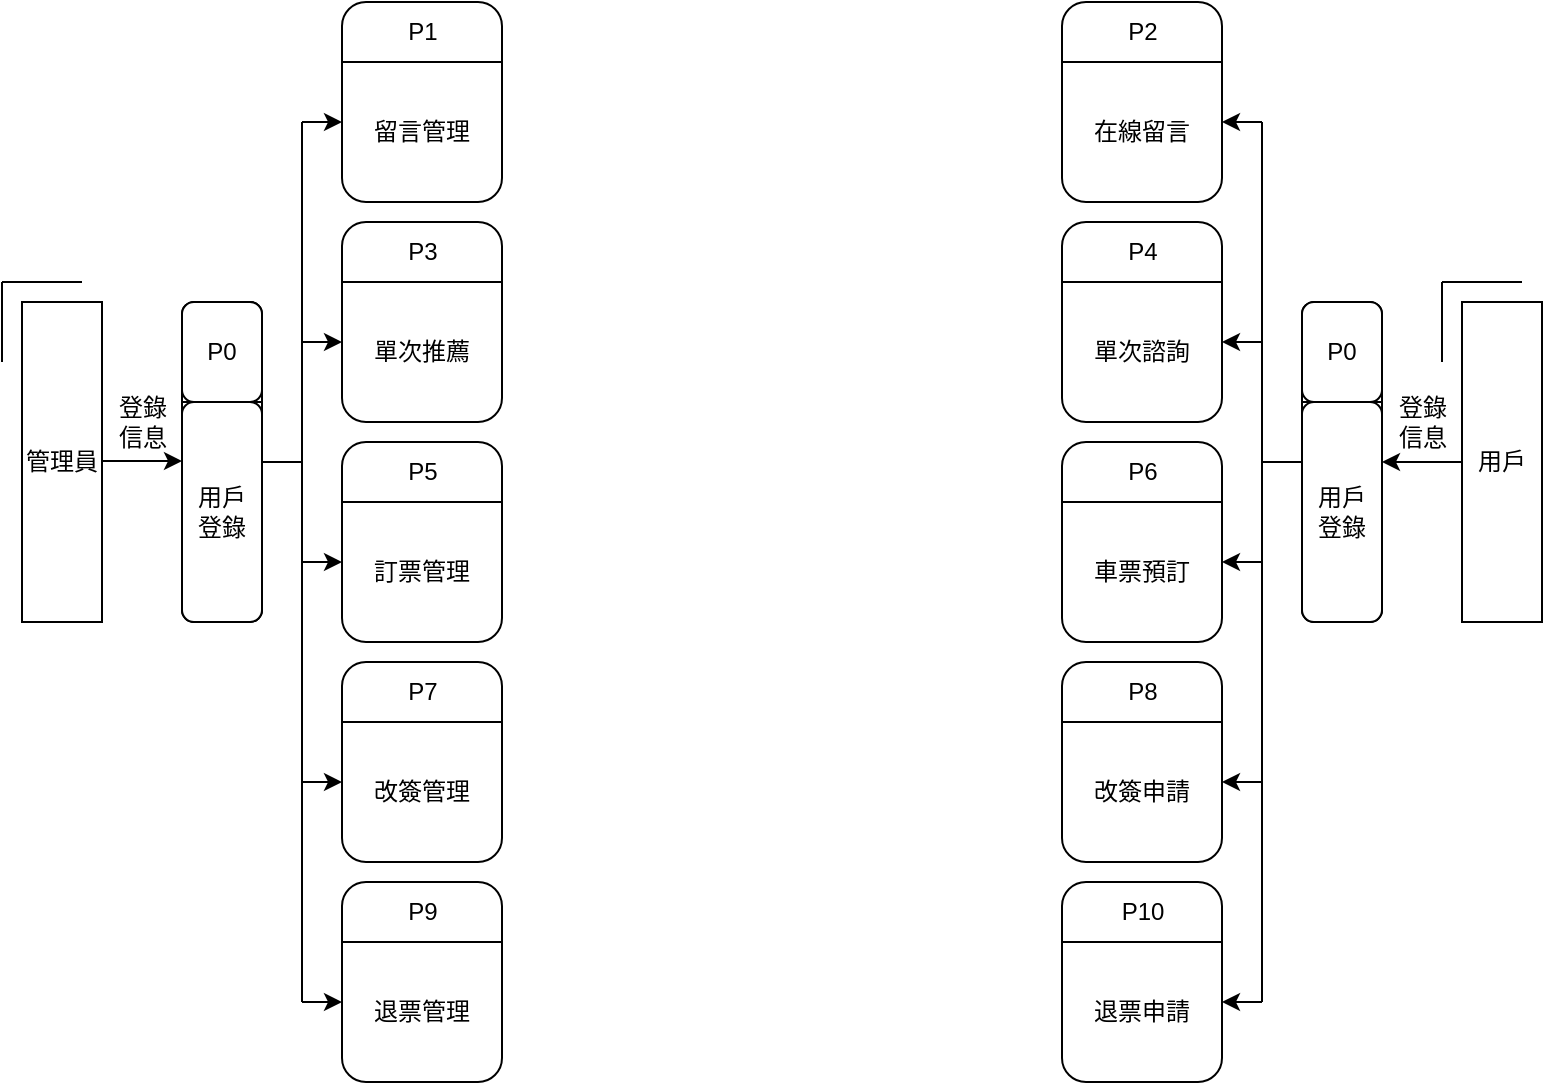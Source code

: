 <mxfile version="22.1.16" type="github">
  <diagram name="第 1 页" id="zp1J_9PAWuD9TInZalSS">
    <mxGraphModel dx="1050" dy="522" grid="1" gridSize="10" guides="1" tooltips="1" connect="1" arrows="1" fold="1" page="1" pageScale="1" pageWidth="827" pageHeight="1169" math="0" shadow="0">
      <root>
        <mxCell id="0" />
        <mxCell id="1" parent="0" />
        <mxCell id="sT8FcXk763uW2nM7d11g-11" value="" style="group" vertex="1" connectable="0" parent="1">
          <mxGeometry x="120" y="160" width="40" height="160" as="geometry" />
        </mxCell>
        <mxCell id="sT8FcXk763uW2nM7d11g-9" value="" style="rounded=1;whiteSpace=wrap;html=1;direction=south;" vertex="1" parent="sT8FcXk763uW2nM7d11g-11">
          <mxGeometry width="40" height="160" as="geometry" />
        </mxCell>
        <mxCell id="sT8FcXk763uW2nM7d11g-10" value="" style="endArrow=none;html=1;rounded=0;" edge="1" parent="sT8FcXk763uW2nM7d11g-11">
          <mxGeometry width="50" height="50" relative="1" as="geometry">
            <mxPoint y="49.997" as="sourcePoint" />
            <mxPoint x="40" y="50" as="targetPoint" />
          </mxGeometry>
        </mxCell>
        <mxCell id="sT8FcXk763uW2nM7d11g-17" value="P0" style="rounded=1;whiteSpace=wrap;html=1;direction=south;" vertex="1" parent="sT8FcXk763uW2nM7d11g-11">
          <mxGeometry width="40" height="50" as="geometry" />
        </mxCell>
        <mxCell id="sT8FcXk763uW2nM7d11g-18" value="用戶&lt;br&gt;登錄" style="rounded=1;whiteSpace=wrap;html=1;direction=south;" vertex="1" parent="sT8FcXk763uW2nM7d11g-11">
          <mxGeometry y="50" width="40" height="110" as="geometry" />
        </mxCell>
        <mxCell id="sT8FcXk763uW2nM7d11g-12" value="管理員" style="rounded=0;whiteSpace=wrap;html=1;direction=south;" vertex="1" parent="1">
          <mxGeometry x="40" y="160" width="40" height="160" as="geometry" />
        </mxCell>
        <mxCell id="sT8FcXk763uW2nM7d11g-13" value="" style="endArrow=none;html=1;rounded=0;" edge="1" parent="1">
          <mxGeometry width="50" height="50" relative="1" as="geometry">
            <mxPoint x="30" y="150" as="sourcePoint" />
            <mxPoint x="30" y="190" as="targetPoint" />
          </mxGeometry>
        </mxCell>
        <mxCell id="sT8FcXk763uW2nM7d11g-14" value="" style="endArrow=none;html=1;rounded=0;" edge="1" parent="1">
          <mxGeometry width="50" height="50" relative="1" as="geometry">
            <mxPoint x="30" y="149.997" as="sourcePoint" />
            <mxPoint x="70" y="150" as="targetPoint" />
          </mxGeometry>
        </mxCell>
        <mxCell id="sT8FcXk763uW2nM7d11g-15" value="" style="endArrow=classic;html=1;rounded=0;" edge="1" parent="1">
          <mxGeometry width="50" height="50" relative="1" as="geometry">
            <mxPoint x="80" y="239.5" as="sourcePoint" />
            <mxPoint x="120" y="239.5" as="targetPoint" />
          </mxGeometry>
        </mxCell>
        <mxCell id="sT8FcXk763uW2nM7d11g-16" value="&lt;font style=&quot;font-size: 12px;&quot;&gt;登錄&lt;br style=&quot;&quot;&gt;信息&lt;/font&gt;" style="text;html=1;align=center;verticalAlign=middle;resizable=0;points=[];autosize=1;strokeColor=none;fillColor=none;fontSize=10;" vertex="1" parent="1">
          <mxGeometry x="75" y="200" width="50" height="40" as="geometry" />
        </mxCell>
        <mxCell id="sT8FcXk763uW2nM7d11g-34" value="" style="group" vertex="1" connectable="0" parent="1">
          <mxGeometry x="680" y="160" width="40" height="160" as="geometry" />
        </mxCell>
        <mxCell id="sT8FcXk763uW2nM7d11g-35" value="" style="rounded=1;whiteSpace=wrap;html=1;direction=south;" vertex="1" parent="sT8FcXk763uW2nM7d11g-34">
          <mxGeometry width="40" height="160" as="geometry" />
        </mxCell>
        <mxCell id="sT8FcXk763uW2nM7d11g-36" value="" style="endArrow=none;html=1;rounded=0;" edge="1" parent="sT8FcXk763uW2nM7d11g-34">
          <mxGeometry width="50" height="50" relative="1" as="geometry">
            <mxPoint y="49.997" as="sourcePoint" />
            <mxPoint x="40" y="50" as="targetPoint" />
          </mxGeometry>
        </mxCell>
        <mxCell id="sT8FcXk763uW2nM7d11g-37" value="P0" style="rounded=1;whiteSpace=wrap;html=1;direction=south;" vertex="1" parent="sT8FcXk763uW2nM7d11g-34">
          <mxGeometry width="40" height="50" as="geometry" />
        </mxCell>
        <mxCell id="sT8FcXk763uW2nM7d11g-38" value="用戶&lt;br&gt;登錄" style="rounded=1;whiteSpace=wrap;html=1;direction=south;" vertex="1" parent="sT8FcXk763uW2nM7d11g-34">
          <mxGeometry y="50" width="40" height="110" as="geometry" />
        </mxCell>
        <mxCell id="sT8FcXk763uW2nM7d11g-39" value="用戶" style="rounded=0;whiteSpace=wrap;html=1;direction=south;" vertex="1" parent="1">
          <mxGeometry x="760" y="160" width="40" height="160" as="geometry" />
        </mxCell>
        <mxCell id="sT8FcXk763uW2nM7d11g-40" value="" style="endArrow=none;html=1;rounded=0;" edge="1" parent="1">
          <mxGeometry width="50" height="50" relative="1" as="geometry">
            <mxPoint x="750" y="150" as="sourcePoint" />
            <mxPoint x="750" y="190" as="targetPoint" />
          </mxGeometry>
        </mxCell>
        <mxCell id="sT8FcXk763uW2nM7d11g-41" value="" style="endArrow=none;html=1;rounded=0;" edge="1" parent="1">
          <mxGeometry width="50" height="50" relative="1" as="geometry">
            <mxPoint x="750" y="149.997" as="sourcePoint" />
            <mxPoint x="790" y="150" as="targetPoint" />
          </mxGeometry>
        </mxCell>
        <mxCell id="sT8FcXk763uW2nM7d11g-42" value="" style="endArrow=classic;html=1;rounded=0;" edge="1" parent="1">
          <mxGeometry width="50" height="50" relative="1" as="geometry">
            <mxPoint x="760" y="240" as="sourcePoint" />
            <mxPoint x="720" y="240" as="targetPoint" />
          </mxGeometry>
        </mxCell>
        <mxCell id="sT8FcXk763uW2nM7d11g-43" value="&lt;font style=&quot;font-size: 12px;&quot;&gt;登錄&lt;br style=&quot;&quot;&gt;信息&lt;/font&gt;" style="text;html=1;align=center;verticalAlign=middle;resizable=0;points=[];autosize=1;strokeColor=none;fillColor=none;fontSize=12;" vertex="1" parent="1">
          <mxGeometry x="715" y="200" width="50" height="40" as="geometry" />
        </mxCell>
        <mxCell id="sT8FcXk763uW2nM7d11g-82" value="" style="group" vertex="1" connectable="0" parent="1">
          <mxGeometry x="200" y="10" width="80" height="100" as="geometry" />
        </mxCell>
        <mxCell id="sT8FcXk763uW2nM7d11g-66" value="&lt;br&gt;&lt;br&gt;留言管理" style="rounded=1;whiteSpace=wrap;html=1;direction=south;" vertex="1" parent="sT8FcXk763uW2nM7d11g-82">
          <mxGeometry width="80" height="100" as="geometry" />
        </mxCell>
        <mxCell id="sT8FcXk763uW2nM7d11g-68" value="" style="endArrow=none;html=1;rounded=0;" edge="1" parent="sT8FcXk763uW2nM7d11g-82">
          <mxGeometry width="50" height="50" relative="1" as="geometry">
            <mxPoint y="30" as="sourcePoint" />
            <mxPoint x="80" y="30" as="targetPoint" />
          </mxGeometry>
        </mxCell>
        <mxCell id="sT8FcXk763uW2nM7d11g-69" value="P1" style="text;html=1;align=center;verticalAlign=middle;resizable=0;points=[];autosize=1;strokeColor=none;fillColor=none;" vertex="1" parent="sT8FcXk763uW2nM7d11g-82">
          <mxGeometry x="20" width="40" height="30" as="geometry" />
        </mxCell>
        <mxCell id="sT8FcXk763uW2nM7d11g-83" value="" style="group" vertex="1" connectable="0" parent="1">
          <mxGeometry x="200" y="120" width="80" height="100" as="geometry" />
        </mxCell>
        <mxCell id="sT8FcXk763uW2nM7d11g-84" value="&lt;br&gt;&lt;br&gt;單次推薦" style="rounded=1;whiteSpace=wrap;html=1;direction=south;" vertex="1" parent="sT8FcXk763uW2nM7d11g-83">
          <mxGeometry width="80" height="100" as="geometry" />
        </mxCell>
        <mxCell id="sT8FcXk763uW2nM7d11g-85" value="" style="endArrow=none;html=1;rounded=0;" edge="1" parent="sT8FcXk763uW2nM7d11g-83">
          <mxGeometry width="50" height="50" relative="1" as="geometry">
            <mxPoint y="30" as="sourcePoint" />
            <mxPoint x="80" y="30" as="targetPoint" />
          </mxGeometry>
        </mxCell>
        <mxCell id="sT8FcXk763uW2nM7d11g-86" value="P3" style="text;html=1;align=center;verticalAlign=middle;resizable=0;points=[];autosize=1;strokeColor=none;fillColor=none;" vertex="1" parent="sT8FcXk763uW2nM7d11g-83">
          <mxGeometry x="20" width="40" height="30" as="geometry" />
        </mxCell>
        <mxCell id="sT8FcXk763uW2nM7d11g-87" value="" style="group" vertex="1" connectable="0" parent="1">
          <mxGeometry x="200" y="230" width="80" height="100" as="geometry" />
        </mxCell>
        <mxCell id="sT8FcXk763uW2nM7d11g-88" value="&lt;br&gt;&lt;br&gt;訂票管理" style="rounded=1;whiteSpace=wrap;html=1;direction=south;" vertex="1" parent="sT8FcXk763uW2nM7d11g-87">
          <mxGeometry width="80" height="100" as="geometry" />
        </mxCell>
        <mxCell id="sT8FcXk763uW2nM7d11g-89" value="" style="endArrow=none;html=1;rounded=0;" edge="1" parent="sT8FcXk763uW2nM7d11g-87">
          <mxGeometry width="50" height="50" relative="1" as="geometry">
            <mxPoint y="30" as="sourcePoint" />
            <mxPoint x="80" y="30" as="targetPoint" />
          </mxGeometry>
        </mxCell>
        <mxCell id="sT8FcXk763uW2nM7d11g-90" value="P5" style="text;html=1;align=center;verticalAlign=middle;resizable=0;points=[];autosize=1;strokeColor=none;fillColor=none;" vertex="1" parent="sT8FcXk763uW2nM7d11g-87">
          <mxGeometry x="20" width="40" height="30" as="geometry" />
        </mxCell>
        <mxCell id="sT8FcXk763uW2nM7d11g-91" value="" style="group" vertex="1" connectable="0" parent="1">
          <mxGeometry x="200" y="340" width="80" height="100" as="geometry" />
        </mxCell>
        <mxCell id="sT8FcXk763uW2nM7d11g-92" value="&lt;br&gt;&lt;br&gt;改簽管理" style="rounded=1;whiteSpace=wrap;html=1;direction=south;" vertex="1" parent="sT8FcXk763uW2nM7d11g-91">
          <mxGeometry width="80" height="100" as="geometry" />
        </mxCell>
        <mxCell id="sT8FcXk763uW2nM7d11g-93" value="" style="endArrow=none;html=1;rounded=0;" edge="1" parent="sT8FcXk763uW2nM7d11g-91">
          <mxGeometry width="50" height="50" relative="1" as="geometry">
            <mxPoint y="30" as="sourcePoint" />
            <mxPoint x="80" y="30" as="targetPoint" />
          </mxGeometry>
        </mxCell>
        <mxCell id="sT8FcXk763uW2nM7d11g-94" value="P7" style="text;html=1;align=center;verticalAlign=middle;resizable=0;points=[];autosize=1;strokeColor=none;fillColor=none;" vertex="1" parent="sT8FcXk763uW2nM7d11g-91">
          <mxGeometry x="20" width="40" height="30" as="geometry" />
        </mxCell>
        <mxCell id="sT8FcXk763uW2nM7d11g-95" value="" style="group" vertex="1" connectable="0" parent="1">
          <mxGeometry x="200" y="450" width="80" height="100" as="geometry" />
        </mxCell>
        <mxCell id="sT8FcXk763uW2nM7d11g-96" value="&lt;br&gt;&lt;br&gt;退票管理" style="rounded=1;whiteSpace=wrap;html=1;direction=south;" vertex="1" parent="sT8FcXk763uW2nM7d11g-95">
          <mxGeometry width="80" height="100" as="geometry" />
        </mxCell>
        <mxCell id="sT8FcXk763uW2nM7d11g-97" value="" style="endArrow=none;html=1;rounded=0;" edge="1" parent="sT8FcXk763uW2nM7d11g-95">
          <mxGeometry width="50" height="50" relative="1" as="geometry">
            <mxPoint y="30" as="sourcePoint" />
            <mxPoint x="80" y="30" as="targetPoint" />
          </mxGeometry>
        </mxCell>
        <mxCell id="sT8FcXk763uW2nM7d11g-98" value="P9" style="text;html=1;align=center;verticalAlign=middle;resizable=0;points=[];autosize=1;strokeColor=none;fillColor=none;" vertex="1" parent="sT8FcXk763uW2nM7d11g-95">
          <mxGeometry x="20" width="40" height="30" as="geometry" />
        </mxCell>
        <mxCell id="sT8FcXk763uW2nM7d11g-99" value="" style="endArrow=classic;html=1;rounded=0;" edge="1" parent="1">
          <mxGeometry width="50" height="50" relative="1" as="geometry">
            <mxPoint x="180" y="70" as="sourcePoint" />
            <mxPoint x="200" y="70" as="targetPoint" />
          </mxGeometry>
        </mxCell>
        <mxCell id="sT8FcXk763uW2nM7d11g-112" value="" style="endArrow=classic;html=1;rounded=0;" edge="1" parent="1">
          <mxGeometry width="50" height="50" relative="1" as="geometry">
            <mxPoint x="180" y="180" as="sourcePoint" />
            <mxPoint x="200" y="180" as="targetPoint" />
          </mxGeometry>
        </mxCell>
        <mxCell id="sT8FcXk763uW2nM7d11g-113" value="" style="endArrow=classic;html=1;rounded=0;" edge="1" parent="1">
          <mxGeometry width="50" height="50" relative="1" as="geometry">
            <mxPoint x="180" y="290" as="sourcePoint" />
            <mxPoint x="200" y="290" as="targetPoint" />
          </mxGeometry>
        </mxCell>
        <mxCell id="sT8FcXk763uW2nM7d11g-114" value="" style="endArrow=classic;html=1;rounded=0;" edge="1" parent="1">
          <mxGeometry width="50" height="50" relative="1" as="geometry">
            <mxPoint x="180" y="400" as="sourcePoint" />
            <mxPoint x="200" y="400" as="targetPoint" />
          </mxGeometry>
        </mxCell>
        <mxCell id="sT8FcXk763uW2nM7d11g-115" value="" style="endArrow=classic;html=1;rounded=0;" edge="1" parent="1">
          <mxGeometry width="50" height="50" relative="1" as="geometry">
            <mxPoint x="180" y="510" as="sourcePoint" />
            <mxPoint x="200" y="510" as="targetPoint" />
          </mxGeometry>
        </mxCell>
        <mxCell id="sT8FcXk763uW2nM7d11g-116" value="" style="endArrow=none;html=1;rounded=0;" edge="1" parent="1">
          <mxGeometry width="50" height="50" relative="1" as="geometry">
            <mxPoint x="180" y="510" as="sourcePoint" />
            <mxPoint x="180" y="70" as="targetPoint" />
          </mxGeometry>
        </mxCell>
        <mxCell id="sT8FcXk763uW2nM7d11g-117" value="" style="endArrow=none;html=1;rounded=0;" edge="1" parent="1">
          <mxGeometry width="50" height="50" relative="1" as="geometry">
            <mxPoint x="160" y="240" as="sourcePoint" />
            <mxPoint x="180" y="240" as="targetPoint" />
          </mxGeometry>
        </mxCell>
        <mxCell id="sT8FcXk763uW2nM7d11g-123" value="" style="group" vertex="1" connectable="0" parent="1">
          <mxGeometry x="560" y="10" width="80" height="100" as="geometry" />
        </mxCell>
        <mxCell id="sT8FcXk763uW2nM7d11g-124" value="&lt;br&gt;&lt;br&gt;在線留言" style="rounded=1;whiteSpace=wrap;html=1;direction=south;" vertex="1" parent="sT8FcXk763uW2nM7d11g-123">
          <mxGeometry width="80" height="100" as="geometry" />
        </mxCell>
        <mxCell id="sT8FcXk763uW2nM7d11g-125" value="" style="endArrow=none;html=1;rounded=0;" edge="1" parent="sT8FcXk763uW2nM7d11g-123">
          <mxGeometry width="50" height="50" relative="1" as="geometry">
            <mxPoint y="30" as="sourcePoint" />
            <mxPoint x="80" y="30" as="targetPoint" />
          </mxGeometry>
        </mxCell>
        <mxCell id="sT8FcXk763uW2nM7d11g-126" value="P2" style="text;html=1;align=center;verticalAlign=middle;resizable=0;points=[];autosize=1;strokeColor=none;fillColor=none;" vertex="1" parent="sT8FcXk763uW2nM7d11g-123">
          <mxGeometry x="20" width="40" height="30" as="geometry" />
        </mxCell>
        <mxCell id="sT8FcXk763uW2nM7d11g-127" value="" style="group" vertex="1" connectable="0" parent="1">
          <mxGeometry x="560" y="120" width="80" height="100" as="geometry" />
        </mxCell>
        <mxCell id="sT8FcXk763uW2nM7d11g-128" value="&lt;br&gt;&lt;br&gt;單次諮詢" style="rounded=1;whiteSpace=wrap;html=1;direction=south;" vertex="1" parent="sT8FcXk763uW2nM7d11g-127">
          <mxGeometry width="80" height="100" as="geometry" />
        </mxCell>
        <mxCell id="sT8FcXk763uW2nM7d11g-129" value="" style="endArrow=none;html=1;rounded=0;" edge="1" parent="sT8FcXk763uW2nM7d11g-127">
          <mxGeometry width="50" height="50" relative="1" as="geometry">
            <mxPoint y="30" as="sourcePoint" />
            <mxPoint x="80" y="30" as="targetPoint" />
          </mxGeometry>
        </mxCell>
        <mxCell id="sT8FcXk763uW2nM7d11g-130" value="P4" style="text;html=1;align=center;verticalAlign=middle;resizable=0;points=[];autosize=1;strokeColor=none;fillColor=none;" vertex="1" parent="sT8FcXk763uW2nM7d11g-127">
          <mxGeometry x="20" width="40" height="30" as="geometry" />
        </mxCell>
        <mxCell id="sT8FcXk763uW2nM7d11g-131" value="" style="group" vertex="1" connectable="0" parent="1">
          <mxGeometry x="560" y="230" width="80" height="100" as="geometry" />
        </mxCell>
        <mxCell id="sT8FcXk763uW2nM7d11g-132" value="&lt;br&gt;&lt;br&gt;車票預訂" style="rounded=1;whiteSpace=wrap;html=1;direction=south;" vertex="1" parent="sT8FcXk763uW2nM7d11g-131">
          <mxGeometry width="80" height="100" as="geometry" />
        </mxCell>
        <mxCell id="sT8FcXk763uW2nM7d11g-133" value="" style="endArrow=none;html=1;rounded=0;" edge="1" parent="sT8FcXk763uW2nM7d11g-131">
          <mxGeometry width="50" height="50" relative="1" as="geometry">
            <mxPoint y="30" as="sourcePoint" />
            <mxPoint x="80" y="30" as="targetPoint" />
          </mxGeometry>
        </mxCell>
        <mxCell id="sT8FcXk763uW2nM7d11g-134" value="P6" style="text;html=1;align=center;verticalAlign=middle;resizable=0;points=[];autosize=1;strokeColor=none;fillColor=none;" vertex="1" parent="sT8FcXk763uW2nM7d11g-131">
          <mxGeometry x="20" width="40" height="30" as="geometry" />
        </mxCell>
        <mxCell id="sT8FcXk763uW2nM7d11g-135" value="" style="group" vertex="1" connectable="0" parent="1">
          <mxGeometry x="560" y="340" width="80" height="100" as="geometry" />
        </mxCell>
        <mxCell id="sT8FcXk763uW2nM7d11g-136" value="&lt;br&gt;&lt;br&gt;改簽申請" style="rounded=1;whiteSpace=wrap;html=1;direction=south;" vertex="1" parent="sT8FcXk763uW2nM7d11g-135">
          <mxGeometry width="80" height="100" as="geometry" />
        </mxCell>
        <mxCell id="sT8FcXk763uW2nM7d11g-137" value="" style="endArrow=none;html=1;rounded=0;" edge="1" parent="sT8FcXk763uW2nM7d11g-135">
          <mxGeometry width="50" height="50" relative="1" as="geometry">
            <mxPoint y="30" as="sourcePoint" />
            <mxPoint x="80" y="30" as="targetPoint" />
          </mxGeometry>
        </mxCell>
        <mxCell id="sT8FcXk763uW2nM7d11g-138" value="P8" style="text;html=1;align=center;verticalAlign=middle;resizable=0;points=[];autosize=1;strokeColor=none;fillColor=none;" vertex="1" parent="sT8FcXk763uW2nM7d11g-135">
          <mxGeometry x="20" width="40" height="30" as="geometry" />
        </mxCell>
        <mxCell id="sT8FcXk763uW2nM7d11g-139" value="" style="group" vertex="1" connectable="0" parent="1">
          <mxGeometry x="560" y="450" width="80" height="100" as="geometry" />
        </mxCell>
        <mxCell id="sT8FcXk763uW2nM7d11g-140" value="&lt;br&gt;&lt;br&gt;退票申請" style="rounded=1;whiteSpace=wrap;html=1;direction=south;" vertex="1" parent="sT8FcXk763uW2nM7d11g-139">
          <mxGeometry width="80" height="100" as="geometry" />
        </mxCell>
        <mxCell id="sT8FcXk763uW2nM7d11g-141" value="" style="endArrow=none;html=1;rounded=0;" edge="1" parent="sT8FcXk763uW2nM7d11g-139">
          <mxGeometry width="50" height="50" relative="1" as="geometry">
            <mxPoint y="30" as="sourcePoint" />
            <mxPoint x="80" y="30" as="targetPoint" />
          </mxGeometry>
        </mxCell>
        <mxCell id="sT8FcXk763uW2nM7d11g-142" value="P10" style="text;html=1;align=center;verticalAlign=middle;resizable=0;points=[];autosize=1;strokeColor=none;fillColor=none;" vertex="1" parent="sT8FcXk763uW2nM7d11g-139">
          <mxGeometry x="20" width="40" height="30" as="geometry" />
        </mxCell>
        <mxCell id="sT8FcXk763uW2nM7d11g-143" value="" style="endArrow=classic;html=1;rounded=0;" edge="1" parent="1">
          <mxGeometry width="50" height="50" relative="1" as="geometry">
            <mxPoint x="660" y="70" as="sourcePoint" />
            <mxPoint x="640" y="70" as="targetPoint" />
          </mxGeometry>
        </mxCell>
        <mxCell id="sT8FcXk763uW2nM7d11g-144" value="" style="endArrow=classic;html=1;rounded=0;" edge="1" parent="1">
          <mxGeometry width="50" height="50" relative="1" as="geometry">
            <mxPoint x="660" y="180" as="sourcePoint" />
            <mxPoint x="640" y="180" as="targetPoint" />
          </mxGeometry>
        </mxCell>
        <mxCell id="sT8FcXk763uW2nM7d11g-145" value="" style="endArrow=classic;html=1;rounded=0;" edge="1" parent="1">
          <mxGeometry width="50" height="50" relative="1" as="geometry">
            <mxPoint x="660" y="290" as="sourcePoint" />
            <mxPoint x="640" y="290" as="targetPoint" />
          </mxGeometry>
        </mxCell>
        <mxCell id="sT8FcXk763uW2nM7d11g-146" value="" style="endArrow=classic;html=1;rounded=0;" edge="1" parent="1">
          <mxGeometry width="50" height="50" relative="1" as="geometry">
            <mxPoint x="660" y="400" as="sourcePoint" />
            <mxPoint x="640" y="400" as="targetPoint" />
          </mxGeometry>
        </mxCell>
        <mxCell id="sT8FcXk763uW2nM7d11g-147" value="" style="endArrow=classic;html=1;rounded=0;" edge="1" parent="1">
          <mxGeometry width="50" height="50" relative="1" as="geometry">
            <mxPoint x="660" y="510" as="sourcePoint" />
            <mxPoint x="640" y="510" as="targetPoint" />
          </mxGeometry>
        </mxCell>
        <mxCell id="sT8FcXk763uW2nM7d11g-148" value="" style="endArrow=none;html=1;rounded=0;" edge="1" parent="1">
          <mxGeometry width="50" height="50" relative="1" as="geometry">
            <mxPoint x="660" y="510" as="sourcePoint" />
            <mxPoint x="660" y="70" as="targetPoint" />
          </mxGeometry>
        </mxCell>
        <mxCell id="sT8FcXk763uW2nM7d11g-149" value="" style="endArrow=none;html=1;rounded=0;" edge="1" parent="1">
          <mxGeometry width="50" height="50" relative="1" as="geometry">
            <mxPoint x="660" y="240" as="sourcePoint" />
            <mxPoint x="680" y="240" as="targetPoint" />
          </mxGeometry>
        </mxCell>
      </root>
    </mxGraphModel>
  </diagram>
</mxfile>
